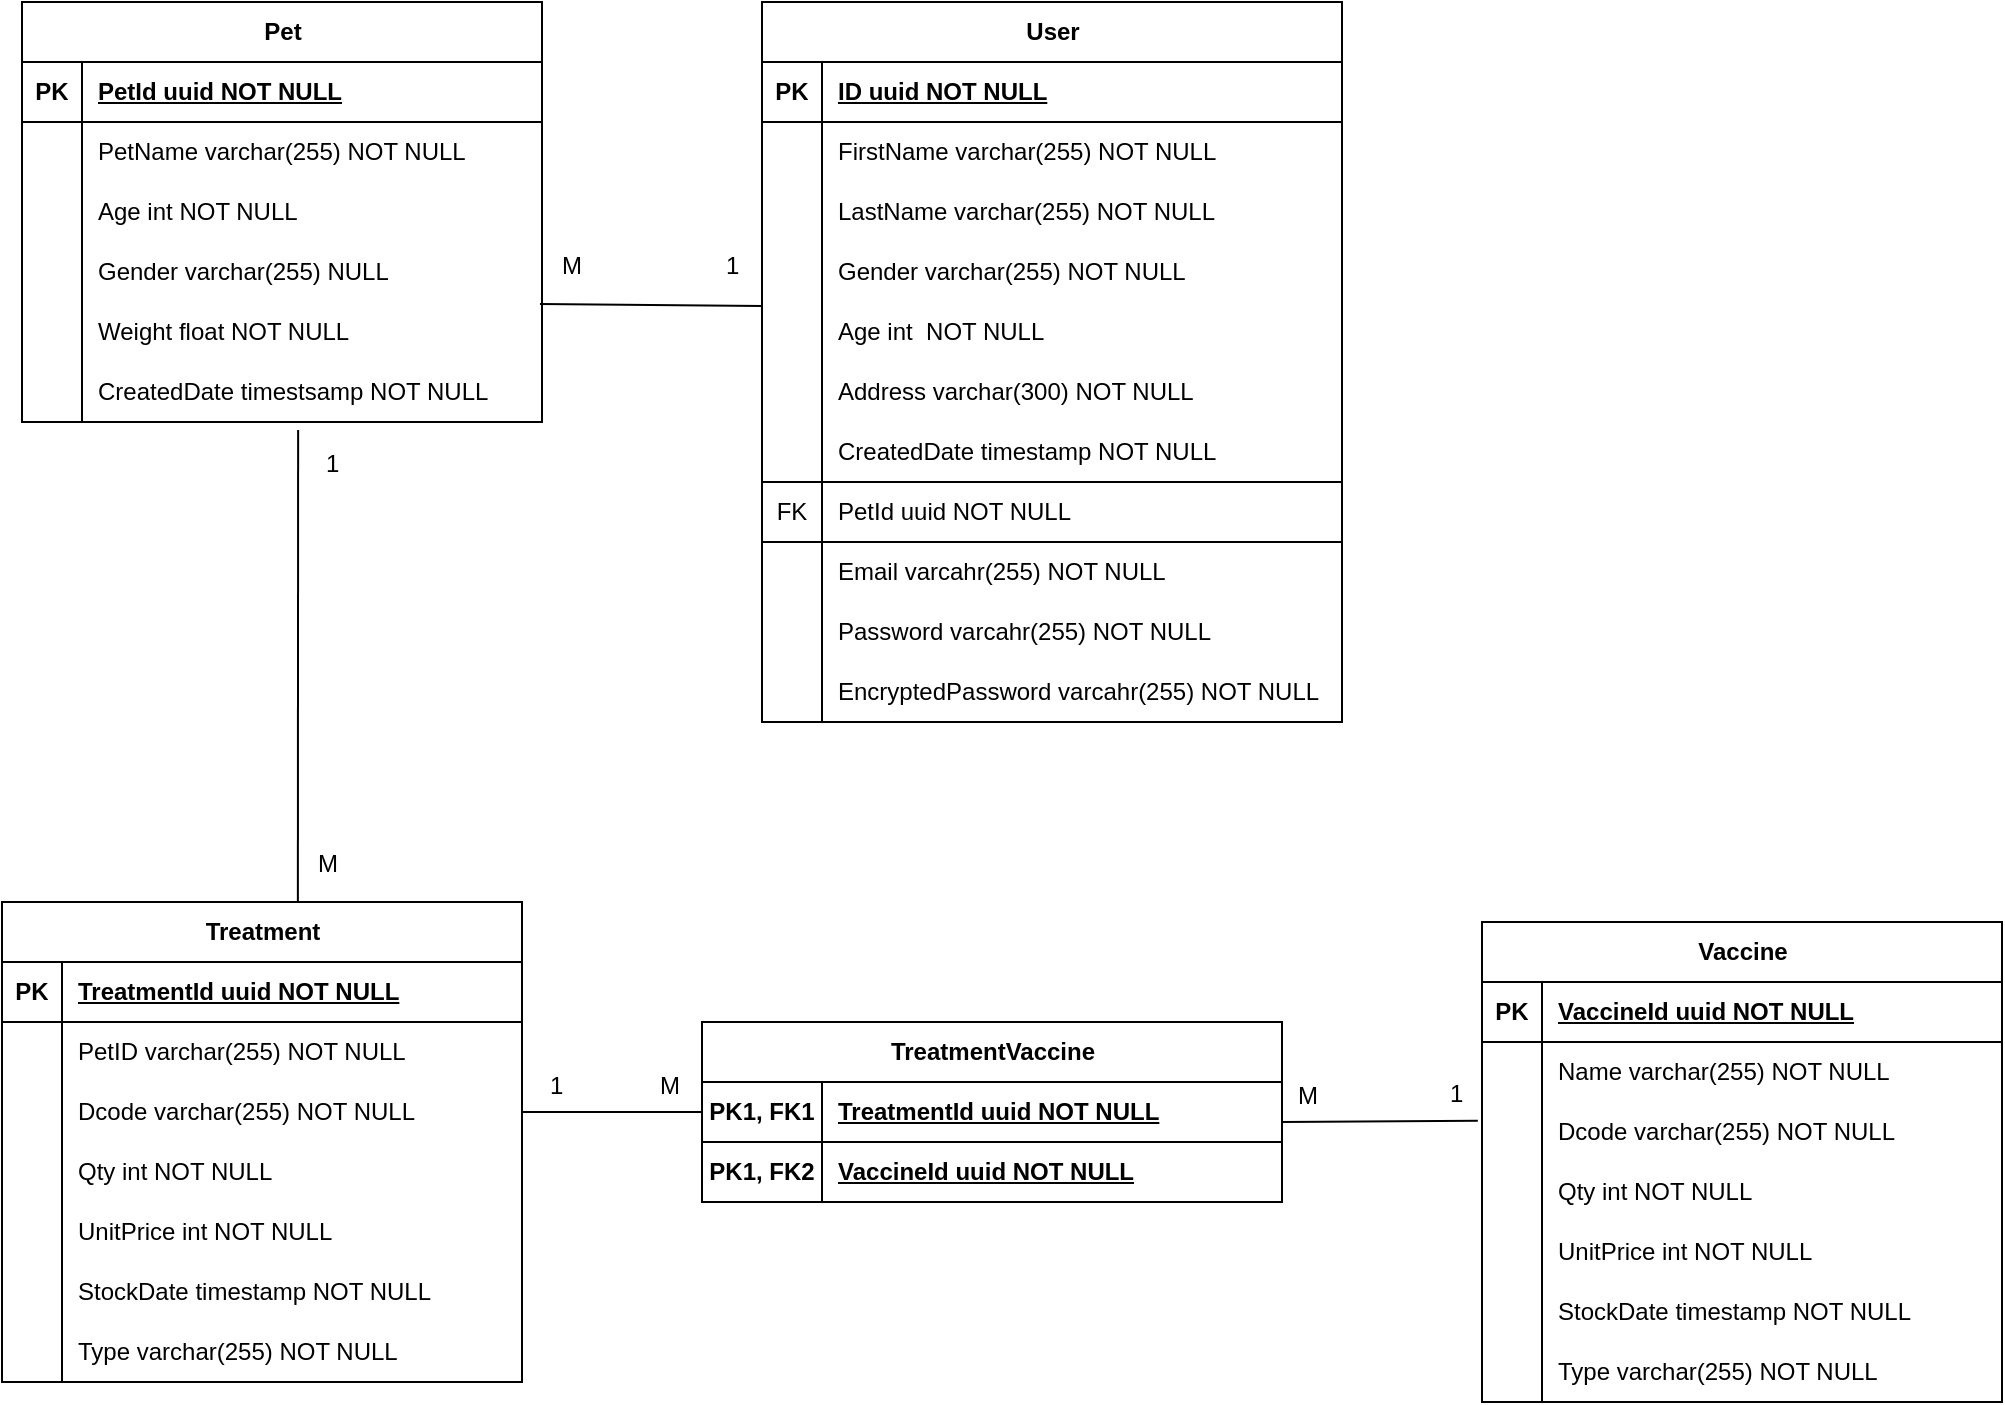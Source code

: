 <mxfile version="24.7.8">
  <diagram name="Page-1" id="IEk_TVHtz0DFLYrfh13H">
    <mxGraphModel dx="1434" dy="836" grid="1" gridSize="10" guides="1" tooltips="1" connect="1" arrows="1" fold="1" page="1" pageScale="1" pageWidth="2339" pageHeight="3300" math="0" shadow="0">
      <root>
        <mxCell id="0" />
        <mxCell id="1" parent="0" />
        <mxCell id="PKkUJLFlVt6CHQlzYXWj-25" value="" style="shape=tableRow;horizontal=0;startSize=0;swimlaneHead=0;swimlaneBody=0;fillColor=none;collapsible=0;dropTarget=0;points=[[0,0.5],[1,0.5]];portConstraint=eastwest;top=0;left=0;right=0;bottom=0;" parent="1" vertex="1">
          <mxGeometry x="70" y="130" width="250" height="30" as="geometry" />
        </mxCell>
        <mxCell id="PKkUJLFlVt6CHQlzYXWj-38" value="" style="shape=partialRectangle;connectable=0;fillColor=none;top=0;left=0;bottom=0;right=0;editable=1;overflow=hidden;whiteSpace=wrap;html=1;" parent="1" vertex="1">
          <mxGeometry x="70" y="130" width="30" height="30" as="geometry">
            <mxRectangle width="30" height="30" as="alternateBounds" />
          </mxGeometry>
        </mxCell>
        <mxCell id="PKkUJLFlVt6CHQlzYXWj-40" value="" style="shape=partialRectangle;connectable=0;fillColor=none;top=0;left=0;bottom=0;right=0;editable=1;overflow=hidden;whiteSpace=wrap;html=1;" parent="1" vertex="1">
          <mxGeometry x="70" y="160" width="30" height="30" as="geometry">
            <mxRectangle width="30" height="30" as="alternateBounds" />
          </mxGeometry>
        </mxCell>
        <mxCell id="PKkUJLFlVt6CHQlzYXWj-42" value="" style="shape=partialRectangle;connectable=0;fillColor=none;top=0;left=0;bottom=0;right=0;editable=1;overflow=hidden;whiteSpace=wrap;html=1;" parent="1" vertex="1">
          <mxGeometry x="70" y="190" width="30" height="30" as="geometry">
            <mxRectangle width="30" height="30" as="alternateBounds" />
          </mxGeometry>
        </mxCell>
        <mxCell id="PKkUJLFlVt6CHQlzYXWj-44" value="Pet" style="shape=table;startSize=30;container=1;collapsible=1;childLayout=tableLayout;fixedRows=1;rowLines=0;fontStyle=1;align=center;resizeLast=1;html=1;" parent="1" vertex="1">
          <mxGeometry x="80" y="70" width="260" height="210" as="geometry" />
        </mxCell>
        <mxCell id="PKkUJLFlVt6CHQlzYXWj-45" value="" style="shape=tableRow;horizontal=0;startSize=0;swimlaneHead=0;swimlaneBody=0;fillColor=none;collapsible=0;dropTarget=0;points=[[0,0.5],[1,0.5]];portConstraint=eastwest;top=0;left=0;right=0;bottom=1;" parent="PKkUJLFlVt6CHQlzYXWj-44" vertex="1">
          <mxGeometry y="30" width="260" height="30" as="geometry" />
        </mxCell>
        <mxCell id="PKkUJLFlVt6CHQlzYXWj-46" value="PK" style="shape=partialRectangle;connectable=0;fillColor=none;top=0;left=0;bottom=0;right=0;fontStyle=1;overflow=hidden;whiteSpace=wrap;html=1;" parent="PKkUJLFlVt6CHQlzYXWj-45" vertex="1">
          <mxGeometry width="30" height="30" as="geometry">
            <mxRectangle width="30" height="30" as="alternateBounds" />
          </mxGeometry>
        </mxCell>
        <mxCell id="PKkUJLFlVt6CHQlzYXWj-47" value="PetId uuid NOT NULL" style="shape=partialRectangle;connectable=0;fillColor=none;top=0;left=0;bottom=0;right=0;align=left;spacingLeft=6;fontStyle=5;overflow=hidden;whiteSpace=wrap;html=1;" parent="PKkUJLFlVt6CHQlzYXWj-45" vertex="1">
          <mxGeometry x="30" width="230" height="30" as="geometry">
            <mxRectangle width="230" height="30" as="alternateBounds" />
          </mxGeometry>
        </mxCell>
        <mxCell id="PKkUJLFlVt6CHQlzYXWj-48" value="" style="shape=tableRow;horizontal=0;startSize=0;swimlaneHead=0;swimlaneBody=0;fillColor=none;collapsible=0;dropTarget=0;points=[[0,0.5],[1,0.5]];portConstraint=eastwest;top=0;left=0;right=0;bottom=0;" parent="PKkUJLFlVt6CHQlzYXWj-44" vertex="1">
          <mxGeometry y="60" width="260" height="30" as="geometry" />
        </mxCell>
        <mxCell id="PKkUJLFlVt6CHQlzYXWj-49" value="" style="shape=partialRectangle;connectable=0;fillColor=none;top=0;left=0;bottom=0;right=0;editable=1;overflow=hidden;whiteSpace=wrap;html=1;" parent="PKkUJLFlVt6CHQlzYXWj-48" vertex="1">
          <mxGeometry width="30" height="30" as="geometry">
            <mxRectangle width="30" height="30" as="alternateBounds" />
          </mxGeometry>
        </mxCell>
        <mxCell id="PKkUJLFlVt6CHQlzYXWj-50" value="PetName varchar(255) NOT NULL" style="shape=partialRectangle;connectable=0;fillColor=none;top=0;left=0;bottom=0;right=0;align=left;spacingLeft=6;overflow=hidden;whiteSpace=wrap;html=1;" parent="PKkUJLFlVt6CHQlzYXWj-48" vertex="1">
          <mxGeometry x="30" width="230" height="30" as="geometry">
            <mxRectangle width="230" height="30" as="alternateBounds" />
          </mxGeometry>
        </mxCell>
        <mxCell id="PKkUJLFlVt6CHQlzYXWj-51" value="" style="shape=tableRow;horizontal=0;startSize=0;swimlaneHead=0;swimlaneBody=0;fillColor=none;collapsible=0;dropTarget=0;points=[[0,0.5],[1,0.5]];portConstraint=eastwest;top=0;left=0;right=0;bottom=0;" parent="PKkUJLFlVt6CHQlzYXWj-44" vertex="1">
          <mxGeometry y="90" width="260" height="30" as="geometry" />
        </mxCell>
        <mxCell id="PKkUJLFlVt6CHQlzYXWj-52" value="" style="shape=partialRectangle;connectable=0;fillColor=none;top=0;left=0;bottom=0;right=0;editable=1;overflow=hidden;whiteSpace=wrap;html=1;" parent="PKkUJLFlVt6CHQlzYXWj-51" vertex="1">
          <mxGeometry width="30" height="30" as="geometry">
            <mxRectangle width="30" height="30" as="alternateBounds" />
          </mxGeometry>
        </mxCell>
        <mxCell id="PKkUJLFlVt6CHQlzYXWj-53" value="Age int NOT NULL" style="shape=partialRectangle;connectable=0;fillColor=none;top=0;left=0;bottom=0;right=0;align=left;spacingLeft=6;overflow=hidden;whiteSpace=wrap;html=1;" parent="PKkUJLFlVt6CHQlzYXWj-51" vertex="1">
          <mxGeometry x="30" width="230" height="30" as="geometry">
            <mxRectangle width="230" height="30" as="alternateBounds" />
          </mxGeometry>
        </mxCell>
        <mxCell id="PKkUJLFlVt6CHQlzYXWj-54" value="" style="shape=tableRow;horizontal=0;startSize=0;swimlaneHead=0;swimlaneBody=0;fillColor=none;collapsible=0;dropTarget=0;points=[[0,0.5],[1,0.5]];portConstraint=eastwest;top=0;left=0;right=0;bottom=0;" parent="PKkUJLFlVt6CHQlzYXWj-44" vertex="1">
          <mxGeometry y="120" width="260" height="30" as="geometry" />
        </mxCell>
        <mxCell id="PKkUJLFlVt6CHQlzYXWj-55" value="" style="shape=partialRectangle;connectable=0;fillColor=none;top=0;left=0;bottom=0;right=0;editable=1;overflow=hidden;whiteSpace=wrap;html=1;" parent="PKkUJLFlVt6CHQlzYXWj-54" vertex="1">
          <mxGeometry width="30" height="30" as="geometry">
            <mxRectangle width="30" height="30" as="alternateBounds" />
          </mxGeometry>
        </mxCell>
        <mxCell id="PKkUJLFlVt6CHQlzYXWj-56" value="Gender varchar(255) NULL" style="shape=partialRectangle;connectable=0;fillColor=none;top=0;left=0;bottom=0;right=0;align=left;spacingLeft=6;overflow=hidden;whiteSpace=wrap;html=1;" parent="PKkUJLFlVt6CHQlzYXWj-54" vertex="1">
          <mxGeometry x="30" width="230" height="30" as="geometry">
            <mxRectangle width="230" height="30" as="alternateBounds" />
          </mxGeometry>
        </mxCell>
        <mxCell id="PKkUJLFlVt6CHQlzYXWj-60" value="" style="shape=tableRow;horizontal=0;startSize=0;swimlaneHead=0;swimlaneBody=0;fillColor=none;collapsible=0;dropTarget=0;points=[[0,0.5],[1,0.5]];portConstraint=eastwest;top=0;left=0;right=0;bottom=0;" parent="PKkUJLFlVt6CHQlzYXWj-44" vertex="1">
          <mxGeometry y="150" width="260" height="30" as="geometry" />
        </mxCell>
        <mxCell id="PKkUJLFlVt6CHQlzYXWj-61" value="" style="shape=partialRectangle;connectable=0;fillColor=none;top=0;left=0;bottom=0;right=0;editable=1;overflow=hidden;whiteSpace=wrap;html=1;" parent="PKkUJLFlVt6CHQlzYXWj-60" vertex="1">
          <mxGeometry width="30" height="30" as="geometry">
            <mxRectangle width="30" height="30" as="alternateBounds" />
          </mxGeometry>
        </mxCell>
        <mxCell id="PKkUJLFlVt6CHQlzYXWj-62" value="Weight float NOT NULL" style="shape=partialRectangle;connectable=0;fillColor=none;top=0;left=0;bottom=0;right=0;align=left;spacingLeft=6;overflow=hidden;whiteSpace=wrap;html=1;" parent="PKkUJLFlVt6CHQlzYXWj-60" vertex="1">
          <mxGeometry x="30" width="230" height="30" as="geometry">
            <mxRectangle width="230" height="30" as="alternateBounds" />
          </mxGeometry>
        </mxCell>
        <mxCell id="PKkUJLFlVt6CHQlzYXWj-63" value="" style="shape=tableRow;horizontal=0;startSize=0;swimlaneHead=0;swimlaneBody=0;fillColor=none;collapsible=0;dropTarget=0;points=[[0,0.5],[1,0.5]];portConstraint=eastwest;top=0;left=0;right=0;bottom=0;" parent="PKkUJLFlVt6CHQlzYXWj-44" vertex="1">
          <mxGeometry y="180" width="260" height="30" as="geometry" />
        </mxCell>
        <mxCell id="PKkUJLFlVt6CHQlzYXWj-64" value="" style="shape=partialRectangle;connectable=0;fillColor=none;top=0;left=0;bottom=0;right=0;editable=1;overflow=hidden;whiteSpace=wrap;html=1;" parent="PKkUJLFlVt6CHQlzYXWj-63" vertex="1">
          <mxGeometry width="30" height="30" as="geometry">
            <mxRectangle width="30" height="30" as="alternateBounds" />
          </mxGeometry>
        </mxCell>
        <mxCell id="PKkUJLFlVt6CHQlzYXWj-65" value="CreatedDate timestsamp NOT NULL" style="shape=partialRectangle;connectable=0;fillColor=none;top=0;left=0;bottom=0;right=0;align=left;spacingLeft=6;overflow=hidden;whiteSpace=wrap;html=1;" parent="PKkUJLFlVt6CHQlzYXWj-63" vertex="1">
          <mxGeometry x="30" width="230" height="30" as="geometry">
            <mxRectangle width="230" height="30" as="alternateBounds" />
          </mxGeometry>
        </mxCell>
        <mxCell id="PKkUJLFlVt6CHQlzYXWj-69" value="User" style="shape=table;startSize=30;container=1;collapsible=1;childLayout=tableLayout;fixedRows=1;rowLines=0;fontStyle=1;align=center;resizeLast=1;html=1;" parent="1" vertex="1">
          <mxGeometry x="450" y="70" width="290" height="360" as="geometry">
            <mxRectangle x="710" y="190" width="90" height="30" as="alternateBounds" />
          </mxGeometry>
        </mxCell>
        <mxCell id="PKkUJLFlVt6CHQlzYXWj-70" value="" style="shape=tableRow;horizontal=0;startSize=0;swimlaneHead=0;swimlaneBody=0;fillColor=none;collapsible=0;dropTarget=0;points=[[0,0.5],[1,0.5]];portConstraint=eastwest;top=0;left=0;right=0;bottom=1;" parent="PKkUJLFlVt6CHQlzYXWj-69" vertex="1">
          <mxGeometry y="30" width="290" height="30" as="geometry" />
        </mxCell>
        <mxCell id="PKkUJLFlVt6CHQlzYXWj-71" value="PK" style="shape=partialRectangle;connectable=0;fillColor=none;top=0;left=0;bottom=0;right=0;fontStyle=1;overflow=hidden;whiteSpace=wrap;html=1;" parent="PKkUJLFlVt6CHQlzYXWj-70" vertex="1">
          <mxGeometry width="30" height="30" as="geometry">
            <mxRectangle width="30" height="30" as="alternateBounds" />
          </mxGeometry>
        </mxCell>
        <mxCell id="PKkUJLFlVt6CHQlzYXWj-72" value="ID uuid NOT NULL" style="shape=partialRectangle;connectable=0;fillColor=none;top=0;left=0;bottom=0;right=0;align=left;spacingLeft=6;fontStyle=5;overflow=hidden;whiteSpace=wrap;html=1;" parent="PKkUJLFlVt6CHQlzYXWj-70" vertex="1">
          <mxGeometry x="30" width="260" height="30" as="geometry">
            <mxRectangle width="260" height="30" as="alternateBounds" />
          </mxGeometry>
        </mxCell>
        <mxCell id="PKkUJLFlVt6CHQlzYXWj-73" value="" style="shape=tableRow;horizontal=0;startSize=0;swimlaneHead=0;swimlaneBody=0;fillColor=none;collapsible=0;dropTarget=0;points=[[0,0.5],[1,0.5]];portConstraint=eastwest;top=0;left=0;right=0;bottom=0;" parent="PKkUJLFlVt6CHQlzYXWj-69" vertex="1">
          <mxGeometry y="60" width="290" height="30" as="geometry" />
        </mxCell>
        <mxCell id="PKkUJLFlVt6CHQlzYXWj-74" value="" style="shape=partialRectangle;connectable=0;fillColor=none;top=0;left=0;bottom=0;right=0;editable=1;overflow=hidden;whiteSpace=wrap;html=1;" parent="PKkUJLFlVt6CHQlzYXWj-73" vertex="1">
          <mxGeometry width="30" height="30" as="geometry">
            <mxRectangle width="30" height="30" as="alternateBounds" />
          </mxGeometry>
        </mxCell>
        <mxCell id="PKkUJLFlVt6CHQlzYXWj-75" value="FirstName varchar(255) NOT NULL" style="shape=partialRectangle;connectable=0;fillColor=none;top=0;left=0;bottom=0;right=0;align=left;spacingLeft=6;overflow=hidden;whiteSpace=wrap;html=1;" parent="PKkUJLFlVt6CHQlzYXWj-73" vertex="1">
          <mxGeometry x="30" width="260" height="30" as="geometry">
            <mxRectangle width="260" height="30" as="alternateBounds" />
          </mxGeometry>
        </mxCell>
        <mxCell id="PKkUJLFlVt6CHQlzYXWj-76" value="" style="shape=tableRow;horizontal=0;startSize=0;swimlaneHead=0;swimlaneBody=0;fillColor=none;collapsible=0;dropTarget=0;points=[[0,0.5],[1,0.5]];portConstraint=eastwest;top=0;left=0;right=0;bottom=0;" parent="PKkUJLFlVt6CHQlzYXWj-69" vertex="1">
          <mxGeometry y="90" width="290" height="30" as="geometry" />
        </mxCell>
        <mxCell id="PKkUJLFlVt6CHQlzYXWj-77" value="" style="shape=partialRectangle;connectable=0;fillColor=none;top=0;left=0;bottom=0;right=0;editable=1;overflow=hidden;whiteSpace=wrap;html=1;" parent="PKkUJLFlVt6CHQlzYXWj-76" vertex="1">
          <mxGeometry width="30" height="30" as="geometry">
            <mxRectangle width="30" height="30" as="alternateBounds" />
          </mxGeometry>
        </mxCell>
        <mxCell id="PKkUJLFlVt6CHQlzYXWj-78" value="LastName varchar(255) NOT NULL" style="shape=partialRectangle;connectable=0;fillColor=none;top=0;left=0;bottom=0;right=0;align=left;spacingLeft=6;overflow=hidden;whiteSpace=wrap;html=1;" parent="PKkUJLFlVt6CHQlzYXWj-76" vertex="1">
          <mxGeometry x="30" width="260" height="30" as="geometry">
            <mxRectangle width="260" height="30" as="alternateBounds" />
          </mxGeometry>
        </mxCell>
        <mxCell id="PKkUJLFlVt6CHQlzYXWj-79" value="" style="shape=tableRow;horizontal=0;startSize=0;swimlaneHead=0;swimlaneBody=0;fillColor=none;collapsible=0;dropTarget=0;points=[[0,0.5],[1,0.5]];portConstraint=eastwest;top=0;left=0;right=0;bottom=0;" parent="PKkUJLFlVt6CHQlzYXWj-69" vertex="1">
          <mxGeometry y="120" width="290" height="30" as="geometry" />
        </mxCell>
        <mxCell id="PKkUJLFlVt6CHQlzYXWj-80" value="" style="shape=partialRectangle;connectable=0;fillColor=none;top=0;left=0;bottom=0;right=0;editable=1;overflow=hidden;whiteSpace=wrap;html=1;" parent="PKkUJLFlVt6CHQlzYXWj-79" vertex="1">
          <mxGeometry width="30" height="30" as="geometry">
            <mxRectangle width="30" height="30" as="alternateBounds" />
          </mxGeometry>
        </mxCell>
        <mxCell id="PKkUJLFlVt6CHQlzYXWj-81" value="Gender varchar(255) NOT NULL" style="shape=partialRectangle;connectable=0;fillColor=none;top=0;left=0;bottom=0;right=0;align=left;spacingLeft=6;overflow=hidden;whiteSpace=wrap;html=1;" parent="PKkUJLFlVt6CHQlzYXWj-79" vertex="1">
          <mxGeometry x="30" width="260" height="30" as="geometry">
            <mxRectangle width="260" height="30" as="alternateBounds" />
          </mxGeometry>
        </mxCell>
        <mxCell id="PKkUJLFlVt6CHQlzYXWj-82" value="" style="shape=tableRow;horizontal=0;startSize=0;swimlaneHead=0;swimlaneBody=0;fillColor=none;collapsible=0;dropTarget=0;points=[[0,0.5],[1,0.5]];portConstraint=eastwest;top=0;left=0;right=0;bottom=0;" parent="PKkUJLFlVt6CHQlzYXWj-69" vertex="1">
          <mxGeometry y="150" width="290" height="30" as="geometry" />
        </mxCell>
        <mxCell id="PKkUJLFlVt6CHQlzYXWj-83" value="" style="shape=partialRectangle;connectable=0;fillColor=none;top=0;left=0;bottom=0;right=0;editable=1;overflow=hidden;whiteSpace=wrap;html=1;" parent="PKkUJLFlVt6CHQlzYXWj-82" vertex="1">
          <mxGeometry width="30" height="30" as="geometry">
            <mxRectangle width="30" height="30" as="alternateBounds" />
          </mxGeometry>
        </mxCell>
        <mxCell id="PKkUJLFlVt6CHQlzYXWj-84" value="Age int&amp;nbsp; NOT NULL" style="shape=partialRectangle;connectable=0;fillColor=none;top=0;left=0;bottom=0;right=0;align=left;spacingLeft=6;overflow=hidden;whiteSpace=wrap;html=1;" parent="PKkUJLFlVt6CHQlzYXWj-82" vertex="1">
          <mxGeometry x="30" width="260" height="30" as="geometry">
            <mxRectangle width="260" height="30" as="alternateBounds" />
          </mxGeometry>
        </mxCell>
        <mxCell id="PKkUJLFlVt6CHQlzYXWj-85" value="" style="shape=tableRow;horizontal=0;startSize=0;swimlaneHead=0;swimlaneBody=0;fillColor=none;collapsible=0;dropTarget=0;points=[[0,0.5],[1,0.5]];portConstraint=eastwest;top=0;left=0;right=0;bottom=0;" parent="PKkUJLFlVt6CHQlzYXWj-69" vertex="1">
          <mxGeometry y="180" width="290" height="30" as="geometry" />
        </mxCell>
        <mxCell id="PKkUJLFlVt6CHQlzYXWj-86" value="" style="shape=partialRectangle;connectable=0;fillColor=none;top=0;left=0;bottom=0;right=0;editable=1;overflow=hidden;whiteSpace=wrap;html=1;" parent="PKkUJLFlVt6CHQlzYXWj-85" vertex="1">
          <mxGeometry width="30" height="30" as="geometry">
            <mxRectangle width="30" height="30" as="alternateBounds" />
          </mxGeometry>
        </mxCell>
        <mxCell id="PKkUJLFlVt6CHQlzYXWj-87" value="Address varchar(300) NOT NULL" style="shape=partialRectangle;connectable=0;fillColor=none;top=0;left=0;bottom=0;right=0;align=left;spacingLeft=6;overflow=hidden;whiteSpace=wrap;html=1;" parent="PKkUJLFlVt6CHQlzYXWj-85" vertex="1">
          <mxGeometry x="30" width="260" height="30" as="geometry">
            <mxRectangle width="260" height="30" as="alternateBounds" />
          </mxGeometry>
        </mxCell>
        <mxCell id="PKkUJLFlVt6CHQlzYXWj-88" value="" style="shape=tableRow;horizontal=0;startSize=0;swimlaneHead=0;swimlaneBody=0;fillColor=none;collapsible=0;dropTarget=0;points=[[0,0.5],[1,0.5]];portConstraint=eastwest;top=0;left=0;right=0;bottom=0;" parent="PKkUJLFlVt6CHQlzYXWj-69" vertex="1">
          <mxGeometry y="210" width="290" height="30" as="geometry" />
        </mxCell>
        <mxCell id="PKkUJLFlVt6CHQlzYXWj-89" value="" style="shape=partialRectangle;connectable=0;fillColor=none;top=0;left=0;bottom=0;right=0;editable=1;overflow=hidden;whiteSpace=wrap;html=1;" parent="PKkUJLFlVt6CHQlzYXWj-88" vertex="1">
          <mxGeometry width="30" height="30" as="geometry">
            <mxRectangle width="30" height="30" as="alternateBounds" />
          </mxGeometry>
        </mxCell>
        <mxCell id="PKkUJLFlVt6CHQlzYXWj-90" value="CreatedDate timestamp NOT NULL" style="shape=partialRectangle;connectable=0;fillColor=none;top=0;left=0;bottom=0;right=0;align=left;spacingLeft=6;overflow=hidden;whiteSpace=wrap;html=1;" parent="PKkUJLFlVt6CHQlzYXWj-88" vertex="1">
          <mxGeometry x="30" width="260" height="30" as="geometry">
            <mxRectangle width="260" height="30" as="alternateBounds" />
          </mxGeometry>
        </mxCell>
        <mxCell id="PKkUJLFlVt6CHQlzYXWj-91" value="" style="shape=tableRow;horizontal=0;startSize=0;swimlaneHead=0;swimlaneBody=0;fillColor=none;collapsible=0;dropTarget=0;points=[[0,0.5],[1,0.5]];portConstraint=eastwest;top=0;left=0;right=0;bottom=0;" parent="PKkUJLFlVt6CHQlzYXWj-69" vertex="1">
          <mxGeometry y="240" width="290" height="30" as="geometry" />
        </mxCell>
        <mxCell id="PKkUJLFlVt6CHQlzYXWj-92" value="FK" style="shape=partialRectangle;connectable=0;fillColor=none;top=1;left=1;bottom=1;right=0;editable=1;overflow=hidden;whiteSpace=wrap;html=1;" parent="PKkUJLFlVt6CHQlzYXWj-91" vertex="1">
          <mxGeometry width="30" height="30" as="geometry">
            <mxRectangle width="30" height="30" as="alternateBounds" />
          </mxGeometry>
        </mxCell>
        <mxCell id="PKkUJLFlVt6CHQlzYXWj-93" value="PetId uuid NOT NULL" style="shape=partialRectangle;connectable=0;fillColor=none;top=1;left=1;bottom=1;right=0;align=left;spacingLeft=6;overflow=hidden;whiteSpace=wrap;html=1;" parent="PKkUJLFlVt6CHQlzYXWj-91" vertex="1">
          <mxGeometry x="30" width="260" height="30" as="geometry">
            <mxRectangle width="260" height="30" as="alternateBounds" />
          </mxGeometry>
        </mxCell>
        <mxCell id="PKkUJLFlVt6CHQlzYXWj-98" value="" style="shape=tableRow;horizontal=0;startSize=0;swimlaneHead=0;swimlaneBody=0;fillColor=none;collapsible=0;dropTarget=0;points=[[0,0.5],[1,0.5]];portConstraint=eastwest;top=0;left=0;right=0;bottom=0;" parent="PKkUJLFlVt6CHQlzYXWj-69" vertex="1">
          <mxGeometry y="270" width="290" height="30" as="geometry" />
        </mxCell>
        <mxCell id="PKkUJLFlVt6CHQlzYXWj-99" value="" style="shape=partialRectangle;connectable=0;fillColor=none;top=0;left=0;bottom=0;right=0;editable=1;overflow=hidden;whiteSpace=wrap;html=1;" parent="PKkUJLFlVt6CHQlzYXWj-98" vertex="1">
          <mxGeometry width="30" height="30" as="geometry">
            <mxRectangle width="30" height="30" as="alternateBounds" />
          </mxGeometry>
        </mxCell>
        <mxCell id="PKkUJLFlVt6CHQlzYXWj-100" value="Email varcahr(255) NOT NULL" style="shape=partialRectangle;connectable=0;fillColor=none;top=0;left=0;bottom=0;right=0;align=left;spacingLeft=6;overflow=hidden;whiteSpace=wrap;html=1;" parent="PKkUJLFlVt6CHQlzYXWj-98" vertex="1">
          <mxGeometry x="30" width="260" height="30" as="geometry">
            <mxRectangle width="260" height="30" as="alternateBounds" />
          </mxGeometry>
        </mxCell>
        <mxCell id="PKkUJLFlVt6CHQlzYXWj-101" value="" style="shape=tableRow;horizontal=0;startSize=0;swimlaneHead=0;swimlaneBody=0;fillColor=none;collapsible=0;dropTarget=0;points=[[0,0.5],[1,0.5]];portConstraint=eastwest;top=0;left=0;right=0;bottom=0;" parent="PKkUJLFlVt6CHQlzYXWj-69" vertex="1">
          <mxGeometry y="300" width="290" height="30" as="geometry" />
        </mxCell>
        <mxCell id="PKkUJLFlVt6CHQlzYXWj-102" value="" style="shape=partialRectangle;connectable=0;fillColor=none;top=0;left=0;bottom=0;right=0;editable=1;overflow=hidden;whiteSpace=wrap;html=1;" parent="PKkUJLFlVt6CHQlzYXWj-101" vertex="1">
          <mxGeometry width="30" height="30" as="geometry">
            <mxRectangle width="30" height="30" as="alternateBounds" />
          </mxGeometry>
        </mxCell>
        <mxCell id="PKkUJLFlVt6CHQlzYXWj-103" value="Password varcahr(255) NOT NULL" style="shape=partialRectangle;connectable=0;fillColor=none;top=0;left=0;bottom=0;right=0;align=left;spacingLeft=6;overflow=hidden;whiteSpace=wrap;html=1;" parent="PKkUJLFlVt6CHQlzYXWj-101" vertex="1">
          <mxGeometry x="30" width="260" height="30" as="geometry">
            <mxRectangle width="260" height="30" as="alternateBounds" />
          </mxGeometry>
        </mxCell>
        <mxCell id="PKkUJLFlVt6CHQlzYXWj-104" value="" style="shape=tableRow;horizontal=0;startSize=0;swimlaneHead=0;swimlaneBody=0;fillColor=none;collapsible=0;dropTarget=0;points=[[0,0.5],[1,0.5]];portConstraint=eastwest;top=0;left=0;right=0;bottom=0;" parent="PKkUJLFlVt6CHQlzYXWj-69" vertex="1">
          <mxGeometry y="330" width="290" height="30" as="geometry" />
        </mxCell>
        <mxCell id="PKkUJLFlVt6CHQlzYXWj-105" value="" style="shape=partialRectangle;connectable=0;fillColor=none;top=0;left=0;bottom=0;right=0;editable=1;overflow=hidden;whiteSpace=wrap;html=1;" parent="PKkUJLFlVt6CHQlzYXWj-104" vertex="1">
          <mxGeometry width="30" height="30" as="geometry">
            <mxRectangle width="30" height="30" as="alternateBounds" />
          </mxGeometry>
        </mxCell>
        <mxCell id="PKkUJLFlVt6CHQlzYXWj-106" value="EncryptedPassword varcahr(255) NOT NULL" style="shape=partialRectangle;connectable=0;fillColor=none;top=0;left=0;bottom=0;right=0;align=left;spacingLeft=6;overflow=hidden;whiteSpace=wrap;html=1;" parent="PKkUJLFlVt6CHQlzYXWj-104" vertex="1">
          <mxGeometry x="30" width="260" height="30" as="geometry">
            <mxRectangle width="260" height="30" as="alternateBounds" />
          </mxGeometry>
        </mxCell>
        <mxCell id="PKkUJLFlVt6CHQlzYXWj-107" value="Vaccine" style="shape=table;startSize=30;container=1;collapsible=1;childLayout=tableLayout;fixedRows=1;rowLines=0;fontStyle=1;align=center;resizeLast=1;html=1;" parent="1" vertex="1">
          <mxGeometry x="810" y="530" width="260" height="240" as="geometry" />
        </mxCell>
        <mxCell id="PKkUJLFlVt6CHQlzYXWj-108" value="" style="shape=tableRow;horizontal=0;startSize=0;swimlaneHead=0;swimlaneBody=0;fillColor=none;collapsible=0;dropTarget=0;points=[[0,0.5],[1,0.5]];portConstraint=eastwest;top=0;left=0;right=0;bottom=1;" parent="PKkUJLFlVt6CHQlzYXWj-107" vertex="1">
          <mxGeometry y="30" width="260" height="30" as="geometry" />
        </mxCell>
        <mxCell id="PKkUJLFlVt6CHQlzYXWj-109" value="PK" style="shape=partialRectangle;connectable=0;fillColor=none;top=0;left=0;bottom=0;right=0;fontStyle=1;overflow=hidden;whiteSpace=wrap;html=1;" parent="PKkUJLFlVt6CHQlzYXWj-108" vertex="1">
          <mxGeometry width="30" height="30" as="geometry">
            <mxRectangle width="30" height="30" as="alternateBounds" />
          </mxGeometry>
        </mxCell>
        <mxCell id="PKkUJLFlVt6CHQlzYXWj-110" value="VaccineId uuid NOT NULL" style="shape=partialRectangle;connectable=0;fillColor=none;top=0;left=0;bottom=0;right=0;align=left;spacingLeft=6;fontStyle=5;overflow=hidden;whiteSpace=wrap;html=1;" parent="PKkUJLFlVt6CHQlzYXWj-108" vertex="1">
          <mxGeometry x="30" width="230" height="30" as="geometry">
            <mxRectangle width="230" height="30" as="alternateBounds" />
          </mxGeometry>
        </mxCell>
        <mxCell id="PKkUJLFlVt6CHQlzYXWj-111" value="" style="shape=tableRow;horizontal=0;startSize=0;swimlaneHead=0;swimlaneBody=0;fillColor=none;collapsible=0;dropTarget=0;points=[[0,0.5],[1,0.5]];portConstraint=eastwest;top=0;left=0;right=0;bottom=0;" parent="PKkUJLFlVt6CHQlzYXWj-107" vertex="1">
          <mxGeometry y="60" width="260" height="30" as="geometry" />
        </mxCell>
        <mxCell id="PKkUJLFlVt6CHQlzYXWj-112" value="" style="shape=partialRectangle;connectable=0;fillColor=none;top=0;left=0;bottom=0;right=0;editable=1;overflow=hidden;whiteSpace=wrap;html=1;" parent="PKkUJLFlVt6CHQlzYXWj-111" vertex="1">
          <mxGeometry width="30" height="30" as="geometry">
            <mxRectangle width="30" height="30" as="alternateBounds" />
          </mxGeometry>
        </mxCell>
        <mxCell id="PKkUJLFlVt6CHQlzYXWj-113" value="Name varchar(255) NOT NULL" style="shape=partialRectangle;connectable=0;fillColor=none;top=0;left=0;bottom=0;right=0;align=left;spacingLeft=6;overflow=hidden;whiteSpace=wrap;html=1;" parent="PKkUJLFlVt6CHQlzYXWj-111" vertex="1">
          <mxGeometry x="30" width="230" height="30" as="geometry">
            <mxRectangle width="230" height="30" as="alternateBounds" />
          </mxGeometry>
        </mxCell>
        <mxCell id="PKkUJLFlVt6CHQlzYXWj-114" value="" style="shape=tableRow;horizontal=0;startSize=0;swimlaneHead=0;swimlaneBody=0;fillColor=none;collapsible=0;dropTarget=0;points=[[0,0.5],[1,0.5]];portConstraint=eastwest;top=0;left=0;right=0;bottom=0;" parent="PKkUJLFlVt6CHQlzYXWj-107" vertex="1">
          <mxGeometry y="90" width="260" height="30" as="geometry" />
        </mxCell>
        <mxCell id="PKkUJLFlVt6CHQlzYXWj-115" value="" style="shape=partialRectangle;connectable=0;fillColor=none;top=0;left=0;bottom=0;right=0;editable=1;overflow=hidden;whiteSpace=wrap;html=1;" parent="PKkUJLFlVt6CHQlzYXWj-114" vertex="1">
          <mxGeometry width="30" height="30" as="geometry">
            <mxRectangle width="30" height="30" as="alternateBounds" />
          </mxGeometry>
        </mxCell>
        <mxCell id="PKkUJLFlVt6CHQlzYXWj-116" value="Dcode varchar(255) NOT NULL" style="shape=partialRectangle;connectable=0;fillColor=none;top=0;left=0;bottom=0;right=0;align=left;spacingLeft=6;overflow=hidden;whiteSpace=wrap;html=1;" parent="PKkUJLFlVt6CHQlzYXWj-114" vertex="1">
          <mxGeometry x="30" width="230" height="30" as="geometry">
            <mxRectangle width="230" height="30" as="alternateBounds" />
          </mxGeometry>
        </mxCell>
        <mxCell id="PKkUJLFlVt6CHQlzYXWj-117" value="" style="shape=tableRow;horizontal=0;startSize=0;swimlaneHead=0;swimlaneBody=0;fillColor=none;collapsible=0;dropTarget=0;points=[[0,0.5],[1,0.5]];portConstraint=eastwest;top=0;left=0;right=0;bottom=0;" parent="PKkUJLFlVt6CHQlzYXWj-107" vertex="1">
          <mxGeometry y="120" width="260" height="30" as="geometry" />
        </mxCell>
        <mxCell id="PKkUJLFlVt6CHQlzYXWj-118" value="" style="shape=partialRectangle;connectable=0;fillColor=none;top=0;left=0;bottom=0;right=0;editable=1;overflow=hidden;whiteSpace=wrap;html=1;" parent="PKkUJLFlVt6CHQlzYXWj-117" vertex="1">
          <mxGeometry width="30" height="30" as="geometry">
            <mxRectangle width="30" height="30" as="alternateBounds" />
          </mxGeometry>
        </mxCell>
        <mxCell id="PKkUJLFlVt6CHQlzYXWj-119" value="Qty int NOT NULL" style="shape=partialRectangle;connectable=0;fillColor=none;top=0;left=0;bottom=0;right=0;align=left;spacingLeft=6;overflow=hidden;whiteSpace=wrap;html=1;" parent="PKkUJLFlVt6CHQlzYXWj-117" vertex="1">
          <mxGeometry x="30" width="230" height="30" as="geometry">
            <mxRectangle width="230" height="30" as="alternateBounds" />
          </mxGeometry>
        </mxCell>
        <mxCell id="PKkUJLFlVt6CHQlzYXWj-120" value="" style="shape=tableRow;horizontal=0;startSize=0;swimlaneHead=0;swimlaneBody=0;fillColor=none;collapsible=0;dropTarget=0;points=[[0,0.5],[1,0.5]];portConstraint=eastwest;top=0;left=0;right=0;bottom=0;" parent="PKkUJLFlVt6CHQlzYXWj-107" vertex="1">
          <mxGeometry y="150" width="260" height="30" as="geometry" />
        </mxCell>
        <mxCell id="PKkUJLFlVt6CHQlzYXWj-121" value="" style="shape=partialRectangle;connectable=0;fillColor=none;top=0;left=0;bottom=0;right=0;editable=1;overflow=hidden;whiteSpace=wrap;html=1;" parent="PKkUJLFlVt6CHQlzYXWj-120" vertex="1">
          <mxGeometry width="30" height="30" as="geometry">
            <mxRectangle width="30" height="30" as="alternateBounds" />
          </mxGeometry>
        </mxCell>
        <mxCell id="PKkUJLFlVt6CHQlzYXWj-122" value="UnitPrice int NOT NULL" style="shape=partialRectangle;connectable=0;fillColor=none;top=0;left=0;bottom=0;right=0;align=left;spacingLeft=6;overflow=hidden;whiteSpace=wrap;html=1;" parent="PKkUJLFlVt6CHQlzYXWj-120" vertex="1">
          <mxGeometry x="30" width="230" height="30" as="geometry">
            <mxRectangle width="230" height="30" as="alternateBounds" />
          </mxGeometry>
        </mxCell>
        <mxCell id="PKkUJLFlVt6CHQlzYXWj-123" value="" style="shape=tableRow;horizontal=0;startSize=0;swimlaneHead=0;swimlaneBody=0;fillColor=none;collapsible=0;dropTarget=0;points=[[0,0.5],[1,0.5]];portConstraint=eastwest;top=0;left=0;right=0;bottom=0;" parent="PKkUJLFlVt6CHQlzYXWj-107" vertex="1">
          <mxGeometry y="180" width="260" height="30" as="geometry" />
        </mxCell>
        <mxCell id="PKkUJLFlVt6CHQlzYXWj-124" value="" style="shape=partialRectangle;connectable=0;fillColor=none;top=0;left=0;bottom=0;right=0;editable=1;overflow=hidden;whiteSpace=wrap;html=1;" parent="PKkUJLFlVt6CHQlzYXWj-123" vertex="1">
          <mxGeometry width="30" height="30" as="geometry">
            <mxRectangle width="30" height="30" as="alternateBounds" />
          </mxGeometry>
        </mxCell>
        <mxCell id="PKkUJLFlVt6CHQlzYXWj-125" value="StockDate timestamp NOT NULL" style="shape=partialRectangle;connectable=0;fillColor=none;top=0;left=0;bottom=0;right=0;align=left;spacingLeft=6;overflow=hidden;whiteSpace=wrap;html=1;" parent="PKkUJLFlVt6CHQlzYXWj-123" vertex="1">
          <mxGeometry x="30" width="230" height="30" as="geometry">
            <mxRectangle width="230" height="30" as="alternateBounds" />
          </mxGeometry>
        </mxCell>
        <mxCell id="PKkUJLFlVt6CHQlzYXWj-129" value="" style="shape=tableRow;horizontal=0;startSize=0;swimlaneHead=0;swimlaneBody=0;fillColor=none;collapsible=0;dropTarget=0;points=[[0,0.5],[1,0.5]];portConstraint=eastwest;top=0;left=0;right=0;bottom=0;" parent="PKkUJLFlVt6CHQlzYXWj-107" vertex="1">
          <mxGeometry y="210" width="260" height="30" as="geometry" />
        </mxCell>
        <mxCell id="PKkUJLFlVt6CHQlzYXWj-130" value="" style="shape=partialRectangle;connectable=0;fillColor=none;top=0;left=0;bottom=0;right=0;editable=1;overflow=hidden;whiteSpace=wrap;html=1;" parent="PKkUJLFlVt6CHQlzYXWj-129" vertex="1">
          <mxGeometry width="30" height="30" as="geometry">
            <mxRectangle width="30" height="30" as="alternateBounds" />
          </mxGeometry>
        </mxCell>
        <mxCell id="PKkUJLFlVt6CHQlzYXWj-131" value="Type varchar(255) NOT NULL" style="shape=partialRectangle;connectable=0;fillColor=none;top=0;left=0;bottom=0;right=0;align=left;spacingLeft=6;overflow=hidden;whiteSpace=wrap;html=1;" parent="PKkUJLFlVt6CHQlzYXWj-129" vertex="1">
          <mxGeometry x="30" width="230" height="30" as="geometry">
            <mxRectangle width="230" height="30" as="alternateBounds" />
          </mxGeometry>
        </mxCell>
        <mxCell id="PKkUJLFlVt6CHQlzYXWj-132" value="Treatment" style="shape=table;startSize=30;container=1;collapsible=1;childLayout=tableLayout;fixedRows=1;rowLines=0;fontStyle=1;align=center;resizeLast=1;html=1;" parent="1" vertex="1">
          <mxGeometry x="70" y="520" width="260" height="240" as="geometry" />
        </mxCell>
        <mxCell id="PKkUJLFlVt6CHQlzYXWj-133" value="" style="shape=tableRow;horizontal=0;startSize=0;swimlaneHead=0;swimlaneBody=0;fillColor=none;collapsible=0;dropTarget=0;points=[[0,0.5],[1,0.5]];portConstraint=eastwest;top=0;left=0;right=0;bottom=1;" parent="PKkUJLFlVt6CHQlzYXWj-132" vertex="1">
          <mxGeometry y="30" width="260" height="30" as="geometry" />
        </mxCell>
        <mxCell id="PKkUJLFlVt6CHQlzYXWj-134" value="PK" style="shape=partialRectangle;connectable=0;fillColor=none;top=0;left=0;bottom=0;right=0;fontStyle=1;overflow=hidden;whiteSpace=wrap;html=1;" parent="PKkUJLFlVt6CHQlzYXWj-133" vertex="1">
          <mxGeometry width="30" height="30" as="geometry">
            <mxRectangle width="30" height="30" as="alternateBounds" />
          </mxGeometry>
        </mxCell>
        <mxCell id="PKkUJLFlVt6CHQlzYXWj-135" value="TreatmentId uuid NOT NULL" style="shape=partialRectangle;connectable=0;fillColor=none;top=0;left=0;bottom=0;right=0;align=left;spacingLeft=6;fontStyle=5;overflow=hidden;whiteSpace=wrap;html=1;" parent="PKkUJLFlVt6CHQlzYXWj-133" vertex="1">
          <mxGeometry x="30" width="230" height="30" as="geometry">
            <mxRectangle width="230" height="30" as="alternateBounds" />
          </mxGeometry>
        </mxCell>
        <mxCell id="PKkUJLFlVt6CHQlzYXWj-136" value="" style="shape=tableRow;horizontal=0;startSize=0;swimlaneHead=0;swimlaneBody=0;fillColor=none;collapsible=0;dropTarget=0;points=[[0,0.5],[1,0.5]];portConstraint=eastwest;top=0;left=0;right=0;bottom=0;" parent="PKkUJLFlVt6CHQlzYXWj-132" vertex="1">
          <mxGeometry y="60" width="260" height="30" as="geometry" />
        </mxCell>
        <mxCell id="PKkUJLFlVt6CHQlzYXWj-137" value="" style="shape=partialRectangle;connectable=0;fillColor=none;top=0;left=0;bottom=0;right=0;editable=1;overflow=hidden;whiteSpace=wrap;html=1;" parent="PKkUJLFlVt6CHQlzYXWj-136" vertex="1">
          <mxGeometry width="30" height="30" as="geometry">
            <mxRectangle width="30" height="30" as="alternateBounds" />
          </mxGeometry>
        </mxCell>
        <mxCell id="PKkUJLFlVt6CHQlzYXWj-138" value="PetID varchar(255) NOT NULL" style="shape=partialRectangle;connectable=0;fillColor=none;top=0;left=0;bottom=0;right=0;align=left;spacingLeft=6;overflow=hidden;whiteSpace=wrap;html=1;" parent="PKkUJLFlVt6CHQlzYXWj-136" vertex="1">
          <mxGeometry x="30" width="230" height="30" as="geometry">
            <mxRectangle width="230" height="30" as="alternateBounds" />
          </mxGeometry>
        </mxCell>
        <mxCell id="PKkUJLFlVt6CHQlzYXWj-139" value="" style="shape=tableRow;horizontal=0;startSize=0;swimlaneHead=0;swimlaneBody=0;fillColor=none;collapsible=0;dropTarget=0;points=[[0,0.5],[1,0.5]];portConstraint=eastwest;top=0;left=0;right=0;bottom=0;" parent="PKkUJLFlVt6CHQlzYXWj-132" vertex="1">
          <mxGeometry y="90" width="260" height="30" as="geometry" />
        </mxCell>
        <mxCell id="PKkUJLFlVt6CHQlzYXWj-140" value="" style="shape=partialRectangle;connectable=0;fillColor=none;top=0;left=0;bottom=0;right=0;editable=1;overflow=hidden;whiteSpace=wrap;html=1;" parent="PKkUJLFlVt6CHQlzYXWj-139" vertex="1">
          <mxGeometry width="30" height="30" as="geometry">
            <mxRectangle width="30" height="30" as="alternateBounds" />
          </mxGeometry>
        </mxCell>
        <mxCell id="PKkUJLFlVt6CHQlzYXWj-141" value="Dcode varchar(255) NOT NULL" style="shape=partialRectangle;connectable=0;fillColor=none;top=0;left=0;bottom=0;right=0;align=left;spacingLeft=6;overflow=hidden;whiteSpace=wrap;html=1;" parent="PKkUJLFlVt6CHQlzYXWj-139" vertex="1">
          <mxGeometry x="30" width="230" height="30" as="geometry">
            <mxRectangle width="230" height="30" as="alternateBounds" />
          </mxGeometry>
        </mxCell>
        <mxCell id="PKkUJLFlVt6CHQlzYXWj-142" value="" style="shape=tableRow;horizontal=0;startSize=0;swimlaneHead=0;swimlaneBody=0;fillColor=none;collapsible=0;dropTarget=0;points=[[0,0.5],[1,0.5]];portConstraint=eastwest;top=0;left=0;right=0;bottom=0;" parent="PKkUJLFlVt6CHQlzYXWj-132" vertex="1">
          <mxGeometry y="120" width="260" height="30" as="geometry" />
        </mxCell>
        <mxCell id="PKkUJLFlVt6CHQlzYXWj-143" value="" style="shape=partialRectangle;connectable=0;fillColor=none;top=0;left=0;bottom=0;right=0;editable=1;overflow=hidden;whiteSpace=wrap;html=1;" parent="PKkUJLFlVt6CHQlzYXWj-142" vertex="1">
          <mxGeometry width="30" height="30" as="geometry">
            <mxRectangle width="30" height="30" as="alternateBounds" />
          </mxGeometry>
        </mxCell>
        <mxCell id="PKkUJLFlVt6CHQlzYXWj-144" value="Qty int NOT NULL" style="shape=partialRectangle;connectable=0;fillColor=none;top=0;left=0;bottom=0;right=0;align=left;spacingLeft=6;overflow=hidden;whiteSpace=wrap;html=1;" parent="PKkUJLFlVt6CHQlzYXWj-142" vertex="1">
          <mxGeometry x="30" width="230" height="30" as="geometry">
            <mxRectangle width="230" height="30" as="alternateBounds" />
          </mxGeometry>
        </mxCell>
        <mxCell id="PKkUJLFlVt6CHQlzYXWj-145" value="" style="shape=tableRow;horizontal=0;startSize=0;swimlaneHead=0;swimlaneBody=0;fillColor=none;collapsible=0;dropTarget=0;points=[[0,0.5],[1,0.5]];portConstraint=eastwest;top=0;left=0;right=0;bottom=0;" parent="PKkUJLFlVt6CHQlzYXWj-132" vertex="1">
          <mxGeometry y="150" width="260" height="30" as="geometry" />
        </mxCell>
        <mxCell id="PKkUJLFlVt6CHQlzYXWj-146" value="" style="shape=partialRectangle;connectable=0;fillColor=none;top=0;left=0;bottom=0;right=0;editable=1;overflow=hidden;whiteSpace=wrap;html=1;" parent="PKkUJLFlVt6CHQlzYXWj-145" vertex="1">
          <mxGeometry width="30" height="30" as="geometry">
            <mxRectangle width="30" height="30" as="alternateBounds" />
          </mxGeometry>
        </mxCell>
        <mxCell id="PKkUJLFlVt6CHQlzYXWj-147" value="UnitPrice int NOT NULL" style="shape=partialRectangle;connectable=0;fillColor=none;top=0;left=0;bottom=0;right=0;align=left;spacingLeft=6;overflow=hidden;whiteSpace=wrap;html=1;" parent="PKkUJLFlVt6CHQlzYXWj-145" vertex="1">
          <mxGeometry x="30" width="230" height="30" as="geometry">
            <mxRectangle width="230" height="30" as="alternateBounds" />
          </mxGeometry>
        </mxCell>
        <mxCell id="PKkUJLFlVt6CHQlzYXWj-148" value="" style="shape=tableRow;horizontal=0;startSize=0;swimlaneHead=0;swimlaneBody=0;fillColor=none;collapsible=0;dropTarget=0;points=[[0,0.5],[1,0.5]];portConstraint=eastwest;top=0;left=0;right=0;bottom=0;" parent="PKkUJLFlVt6CHQlzYXWj-132" vertex="1">
          <mxGeometry y="180" width="260" height="30" as="geometry" />
        </mxCell>
        <mxCell id="PKkUJLFlVt6CHQlzYXWj-149" value="" style="shape=partialRectangle;connectable=0;fillColor=none;top=0;left=0;bottom=0;right=0;editable=1;overflow=hidden;whiteSpace=wrap;html=1;" parent="PKkUJLFlVt6CHQlzYXWj-148" vertex="1">
          <mxGeometry width="30" height="30" as="geometry">
            <mxRectangle width="30" height="30" as="alternateBounds" />
          </mxGeometry>
        </mxCell>
        <mxCell id="PKkUJLFlVt6CHQlzYXWj-150" value="StockDate timestamp NOT NULL" style="shape=partialRectangle;connectable=0;fillColor=none;top=0;left=0;bottom=0;right=0;align=left;spacingLeft=6;overflow=hidden;whiteSpace=wrap;html=1;" parent="PKkUJLFlVt6CHQlzYXWj-148" vertex="1">
          <mxGeometry x="30" width="230" height="30" as="geometry">
            <mxRectangle width="230" height="30" as="alternateBounds" />
          </mxGeometry>
        </mxCell>
        <mxCell id="PKkUJLFlVt6CHQlzYXWj-151" value="" style="shape=tableRow;horizontal=0;startSize=0;swimlaneHead=0;swimlaneBody=0;fillColor=none;collapsible=0;dropTarget=0;points=[[0,0.5],[1,0.5]];portConstraint=eastwest;top=0;left=0;right=0;bottom=0;" parent="PKkUJLFlVt6CHQlzYXWj-132" vertex="1">
          <mxGeometry y="210" width="260" height="30" as="geometry" />
        </mxCell>
        <mxCell id="PKkUJLFlVt6CHQlzYXWj-152" value="" style="shape=partialRectangle;connectable=0;fillColor=none;top=0;left=0;bottom=0;right=0;editable=1;overflow=hidden;whiteSpace=wrap;html=1;" parent="PKkUJLFlVt6CHQlzYXWj-151" vertex="1">
          <mxGeometry width="30" height="30" as="geometry">
            <mxRectangle width="30" height="30" as="alternateBounds" />
          </mxGeometry>
        </mxCell>
        <mxCell id="PKkUJLFlVt6CHQlzYXWj-153" value="Type varchar(255) NOT NULL" style="shape=partialRectangle;connectable=0;fillColor=none;top=0;left=0;bottom=0;right=0;align=left;spacingLeft=6;overflow=hidden;whiteSpace=wrap;html=1;" parent="PKkUJLFlVt6CHQlzYXWj-151" vertex="1">
          <mxGeometry x="30" width="230" height="30" as="geometry">
            <mxRectangle width="230" height="30" as="alternateBounds" />
          </mxGeometry>
        </mxCell>
        <mxCell id="J70MPY00wg2ip4fsLcuP-14" value="" style="endArrow=none;html=1;rounded=0;exitX=0.531;exitY=1.133;exitDx=0;exitDy=0;exitPerimeter=0;entryX=0.569;entryY=0;entryDx=0;entryDy=0;entryPerimeter=0;" parent="1" source="PKkUJLFlVt6CHQlzYXWj-63" target="PKkUJLFlVt6CHQlzYXWj-132" edge="1">
          <mxGeometry relative="1" as="geometry">
            <mxPoint x="180" y="360" as="sourcePoint" />
            <mxPoint x="340" y="360" as="targetPoint" />
          </mxGeometry>
        </mxCell>
        <mxCell id="J70MPY00wg2ip4fsLcuP-15" value="1" style="resizable=0;html=1;whiteSpace=wrap;align=left;verticalAlign=bottom;" parent="J70MPY00wg2ip4fsLcuP-14" connectable="0" vertex="1">
          <mxGeometry x="-1" relative="1" as="geometry">
            <mxPoint x="12" y="26" as="offset" />
          </mxGeometry>
        </mxCell>
        <mxCell id="J70MPY00wg2ip4fsLcuP-16" value="M" style="resizable=0;html=1;whiteSpace=wrap;align=right;verticalAlign=bottom;" parent="J70MPY00wg2ip4fsLcuP-14" connectable="0" vertex="1">
          <mxGeometry x="1" relative="1" as="geometry">
            <mxPoint x="22" y="-10" as="offset" />
          </mxGeometry>
        </mxCell>
        <mxCell id="J70MPY00wg2ip4fsLcuP-21" value="" style="endArrow=none;html=1;rounded=0;exitX=0;exitY=0.067;exitDx=0;exitDy=0;exitPerimeter=0;entryX=0.996;entryY=0.033;entryDx=0;entryDy=0;entryPerimeter=0;" parent="1" source="PKkUJLFlVt6CHQlzYXWj-82" edge="1">
          <mxGeometry relative="1" as="geometry">
            <mxPoint x="430" y="200" as="sourcePoint" />
            <mxPoint x="338.96" y="220.99" as="targetPoint" />
          </mxGeometry>
        </mxCell>
        <mxCell id="J70MPY00wg2ip4fsLcuP-22" value="1" style="resizable=0;html=1;whiteSpace=wrap;align=left;verticalAlign=bottom;" parent="J70MPY00wg2ip4fsLcuP-21" connectable="0" vertex="1">
          <mxGeometry x="-1" relative="1" as="geometry">
            <mxPoint x="-20" y="-12" as="offset" />
          </mxGeometry>
        </mxCell>
        <mxCell id="J70MPY00wg2ip4fsLcuP-23" value="M" style="resizable=0;html=1;whiteSpace=wrap;align=right;verticalAlign=bottom;" parent="J70MPY00wg2ip4fsLcuP-21" connectable="0" vertex="1">
          <mxGeometry x="1" relative="1" as="geometry">
            <mxPoint x="22" y="-10" as="offset" />
          </mxGeometry>
        </mxCell>
        <mxCell id="J70MPY00wg2ip4fsLcuP-24" value="TreatmentVaccine" style="shape=table;startSize=30;container=1;collapsible=1;childLayout=tableLayout;fixedRows=1;rowLines=0;fontStyle=1;align=center;resizeLast=1;html=1;" parent="1" vertex="1">
          <mxGeometry x="420" y="580" width="290" height="90" as="geometry" />
        </mxCell>
        <mxCell id="J70MPY00wg2ip4fsLcuP-25" value="" style="shape=tableRow;horizontal=0;startSize=0;swimlaneHead=0;swimlaneBody=0;fillColor=none;collapsible=0;dropTarget=0;points=[[0,0.5],[1,0.5]];portConstraint=eastwest;top=0;left=0;right=0;bottom=1;" parent="J70MPY00wg2ip4fsLcuP-24" vertex="1">
          <mxGeometry y="30" width="290" height="30" as="geometry" />
        </mxCell>
        <mxCell id="J70MPY00wg2ip4fsLcuP-26" value="PK1, FK1" style="shape=partialRectangle;connectable=0;fillColor=none;top=0;left=0;bottom=0;right=0;fontStyle=1;overflow=hidden;whiteSpace=wrap;html=1;" parent="J70MPY00wg2ip4fsLcuP-25" vertex="1">
          <mxGeometry width="60" height="30" as="geometry">
            <mxRectangle width="60" height="30" as="alternateBounds" />
          </mxGeometry>
        </mxCell>
        <mxCell id="J70MPY00wg2ip4fsLcuP-27" value="TreatmentId uuid NOT NULL" style="shape=partialRectangle;connectable=0;fillColor=none;top=0;left=0;bottom=0;right=0;align=left;spacingLeft=6;fontStyle=5;overflow=hidden;whiteSpace=wrap;html=1;" parent="J70MPY00wg2ip4fsLcuP-25" vertex="1">
          <mxGeometry x="60" width="230" height="30" as="geometry">
            <mxRectangle width="230" height="30" as="alternateBounds" />
          </mxGeometry>
        </mxCell>
        <mxCell id="J70MPY00wg2ip4fsLcuP-50" value="" style="shape=tableRow;horizontal=0;startSize=0;swimlaneHead=0;swimlaneBody=0;fillColor=none;collapsible=0;dropTarget=0;points=[[0,0.5],[1,0.5]];portConstraint=eastwest;top=0;left=0;right=0;bottom=1;" parent="J70MPY00wg2ip4fsLcuP-24" vertex="1">
          <mxGeometry y="60" width="290" height="30" as="geometry" />
        </mxCell>
        <mxCell id="J70MPY00wg2ip4fsLcuP-51" value="PK1, FK2" style="shape=partialRectangle;connectable=0;fillColor=none;top=0;left=0;bottom=0;right=0;fontStyle=1;overflow=hidden;whiteSpace=wrap;html=1;" parent="J70MPY00wg2ip4fsLcuP-50" vertex="1">
          <mxGeometry width="60" height="30" as="geometry">
            <mxRectangle width="60" height="30" as="alternateBounds" />
          </mxGeometry>
        </mxCell>
        <mxCell id="J70MPY00wg2ip4fsLcuP-52" value="VaccineId&amp;nbsp;uuid NOT NULL" style="shape=partialRectangle;connectable=0;fillColor=none;top=0;left=0;bottom=0;right=0;align=left;spacingLeft=6;fontStyle=5;overflow=hidden;whiteSpace=wrap;html=1;" parent="J70MPY00wg2ip4fsLcuP-50" vertex="1">
          <mxGeometry x="60" width="230" height="30" as="geometry">
            <mxRectangle width="230" height="30" as="alternateBounds" />
          </mxGeometry>
        </mxCell>
        <mxCell id="J70MPY00wg2ip4fsLcuP-53" value="" style="endArrow=none;html=1;rounded=0;exitX=1;exitY=0.5;exitDx=0;exitDy=0;entryX=0;entryY=0.5;entryDx=0;entryDy=0;" parent="1" source="PKkUJLFlVt6CHQlzYXWj-139" target="J70MPY00wg2ip4fsLcuP-25" edge="1">
          <mxGeometry relative="1" as="geometry">
            <mxPoint x="350" y="560" as="sourcePoint" />
            <mxPoint x="480" y="615" as="targetPoint" />
          </mxGeometry>
        </mxCell>
        <mxCell id="J70MPY00wg2ip4fsLcuP-54" value="1" style="resizable=0;html=1;whiteSpace=wrap;align=left;verticalAlign=bottom;" parent="J70MPY00wg2ip4fsLcuP-53" connectable="0" vertex="1">
          <mxGeometry x="-1" relative="1" as="geometry">
            <mxPoint x="12" y="-5" as="offset" />
          </mxGeometry>
        </mxCell>
        <mxCell id="J70MPY00wg2ip4fsLcuP-55" value="M" style="resizable=0;html=1;whiteSpace=wrap;align=right;verticalAlign=bottom;" parent="J70MPY00wg2ip4fsLcuP-53" connectable="0" vertex="1">
          <mxGeometry x="1" relative="1" as="geometry">
            <mxPoint x="-10" y="-5" as="offset" />
          </mxGeometry>
        </mxCell>
        <mxCell id="J70MPY00wg2ip4fsLcuP-63" value="" style="endArrow=none;html=1;rounded=0;entryX=1;entryY=0.667;entryDx=0;entryDy=0;exitX=-0.008;exitY=0.314;exitDx=0;exitDy=0;exitPerimeter=0;entryPerimeter=0;" parent="1" source="PKkUJLFlVt6CHQlzYXWj-114" target="J70MPY00wg2ip4fsLcuP-25" edge="1">
          <mxGeometry relative="1" as="geometry">
            <mxPoint x="910" y="624.5" as="sourcePoint" />
            <mxPoint x="810" y="624.5" as="targetPoint" />
          </mxGeometry>
        </mxCell>
        <mxCell id="J70MPY00wg2ip4fsLcuP-64" value="1" style="resizable=0;html=1;whiteSpace=wrap;align=left;verticalAlign=bottom;" parent="J70MPY00wg2ip4fsLcuP-63" connectable="0" vertex="1">
          <mxGeometry x="-1" relative="1" as="geometry">
            <mxPoint x="-16" y="-5" as="offset" />
          </mxGeometry>
        </mxCell>
        <mxCell id="J70MPY00wg2ip4fsLcuP-65" value="M" style="resizable=0;html=1;whiteSpace=wrap;align=right;verticalAlign=bottom;" parent="J70MPY00wg2ip4fsLcuP-63" connectable="0" vertex="1">
          <mxGeometry x="1" relative="1" as="geometry">
            <mxPoint x="20" y="-5" as="offset" />
          </mxGeometry>
        </mxCell>
      </root>
    </mxGraphModel>
  </diagram>
</mxfile>
